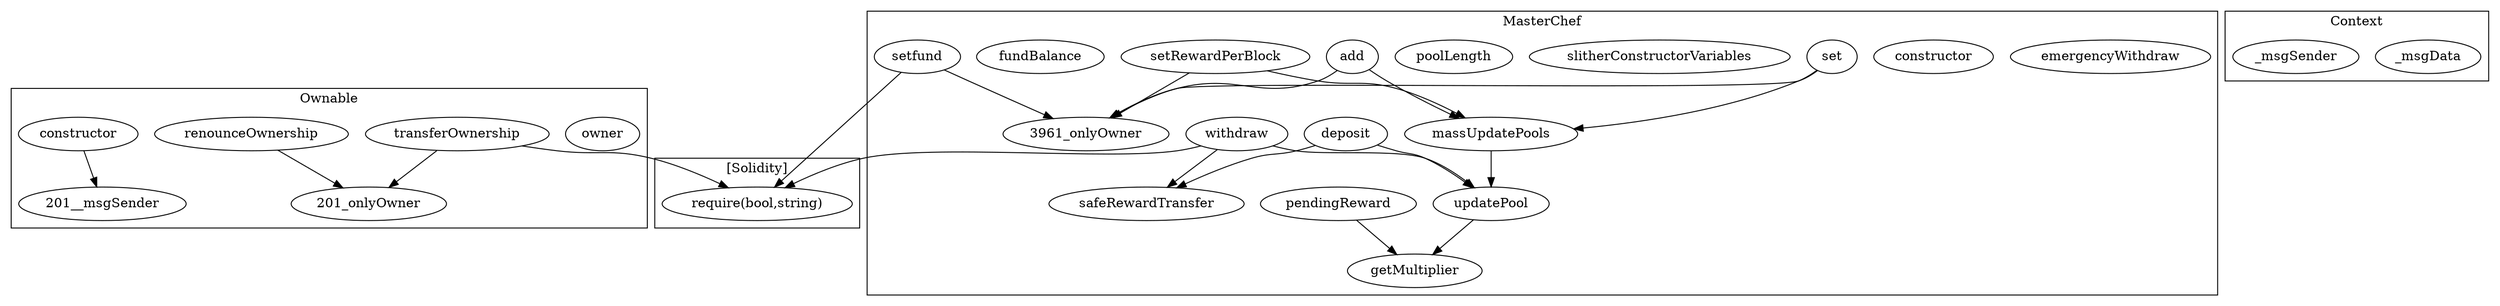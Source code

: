 strict digraph {
subgraph cluster_201_Ownable {
label = "Ownable"
"201_owner" [label="owner"]
"201_constructor" [label="constructor"]
"201_renounceOwnership" [label="renounceOwnership"]
"201_transferOwnership" [label="transferOwnership"]
"201_transferOwnership" -> "201_onlyOwner"
"201_renounceOwnership" -> "201_onlyOwner"
"201_constructor" -> "201__msgSender"
}subgraph cluster_1394_Context {
label = "Context"
"1394__msgData" [label="_msgData"]
"1394__msgSender" [label="_msgSender"]
}subgraph cluster_3961_MasterChef {
label = "MasterChef"
"3961_emergencyWithdraw" [label="emergencyWithdraw"]
"3961_getMultiplier" [label="getMultiplier"]
"3961_constructor" [label="constructor"]
"3961_set" [label="set"]
"3961_withdraw" [label="withdraw"]
"3961_safeRewardTransfer" [label="safeRewardTransfer"]
"3961_slitherConstructorVariables" [label="slitherConstructorVariables"]
"3961_deposit" [label="deposit"]
"3961_poolLength" [label="poolLength"]
"3961_add" [label="add"]
"3961_setfund" [label="setfund"]
"3961_fundBalance" [label="fundBalance"]
"3961_updatePool" [label="updatePool"]
"3961_massUpdatePools" [label="massUpdatePools"]
"3961_setRewardPerBlock" [label="setRewardPerBlock"]
"3961_pendingReward" [label="pendingReward"]
"3961_add" -> "3961_massUpdatePools"
"3961_updatePool" -> "3961_getMultiplier"
"3961_add" -> "3961_onlyOwner"
"3961_setfund" -> "3961_onlyOwner"
"3961_deposit" -> "3961_updatePool"
"3961_withdraw" -> "3961_safeRewardTransfer"
"3961_withdraw" -> "3961_updatePool"
"3961_set" -> "3961_onlyOwner"
"3961_pendingReward" -> "3961_getMultiplier"
"3961_massUpdatePools" -> "3961_updatePool"
"3961_setRewardPerBlock" -> "3961_massUpdatePools"
"3961_deposit" -> "3961_safeRewardTransfer"
"3961_setRewardPerBlock" -> "3961_onlyOwner"
"3961_set" -> "3961_massUpdatePools"
}subgraph cluster_solidity {
label = "[Solidity]"
"require(bool,string)" 
"3961_setfund" -> "require(bool,string)"
"3961_withdraw" -> "require(bool,string)"
"201_transferOwnership" -> "require(bool,string)"
}
}